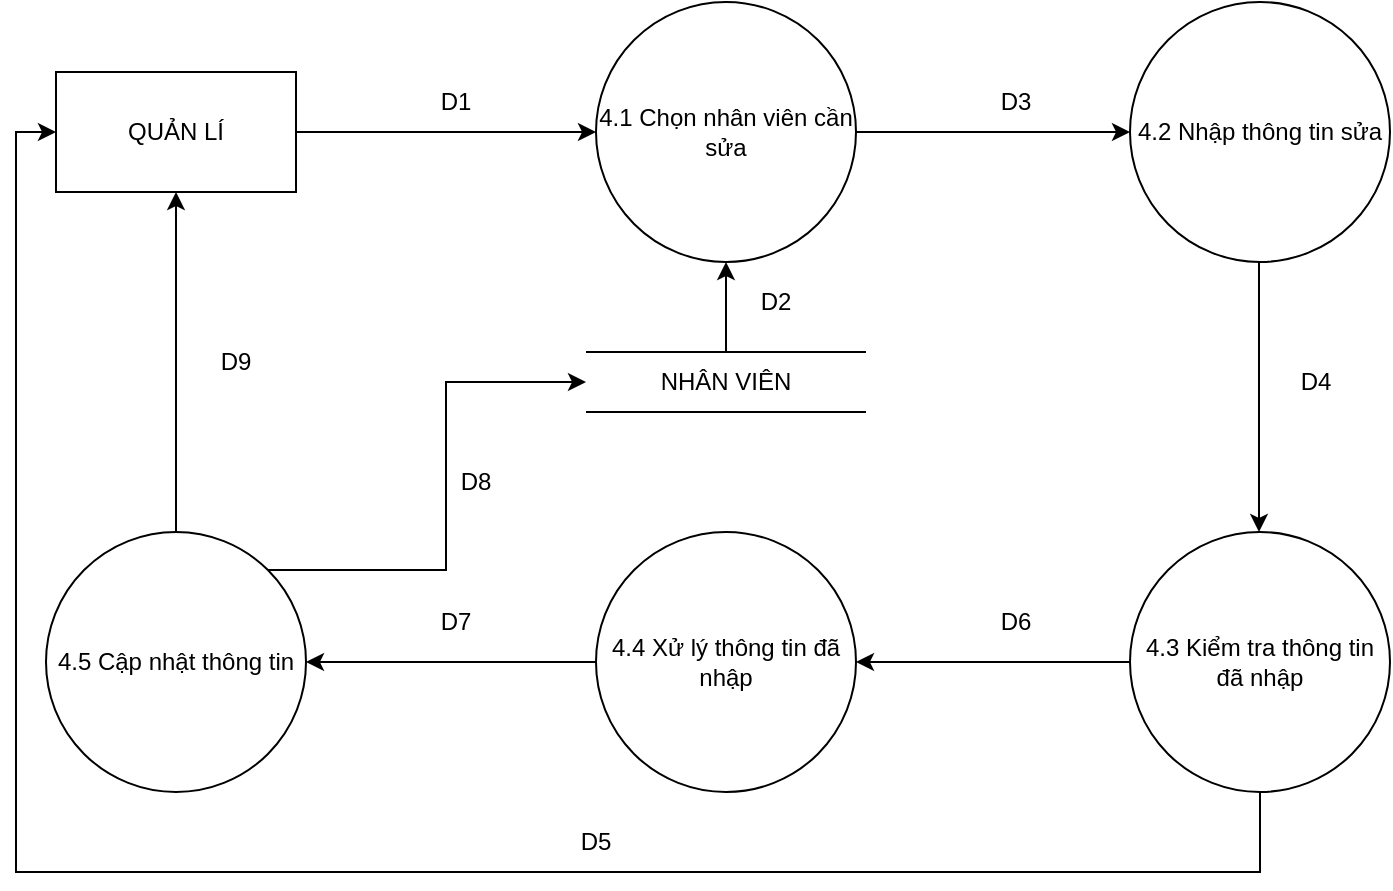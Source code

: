 <mxfile version="17.5.0" type="google"><diagram id="OgiJ-Qtx7EEqeagNBJDY" name="Page-1"><mxGraphModel grid="1" page="1" gridSize="10" guides="1" tooltips="1" connect="1" arrows="1" fold="1" pageScale="1" pageWidth="827" pageHeight="1169" math="0" shadow="0"><root><mxCell id="0"/><mxCell id="1" parent="0"/><mxCell id="c_NnmcYtIdPsgLmUWRRK-1" style="edgeStyle=orthogonalEdgeStyle;rounded=0;orthogonalLoop=1;jettySize=auto;html=1;entryX=0;entryY=0.5;entryDx=0;entryDy=0;" edge="1" parent="1" source="c_NnmcYtIdPsgLmUWRRK-2" target="c_NnmcYtIdPsgLmUWRRK-4"><mxGeometry relative="1" as="geometry"/></mxCell><mxCell id="c_NnmcYtIdPsgLmUWRRK-2" value="QUẢN LÍ" style="rounded=0;whiteSpace=wrap;html=1;" vertex="1" parent="1"><mxGeometry x="160" y="130" width="120" height="60" as="geometry"/></mxCell><mxCell id="hqYOm0bSboBJgWNKwMJt-4" style="edgeStyle=orthogonalEdgeStyle;rounded=0;orthogonalLoop=1;jettySize=auto;html=1;entryX=0;entryY=0.5;entryDx=0;entryDy=0;" edge="1" parent="1" source="c_NnmcYtIdPsgLmUWRRK-4" target="hqYOm0bSboBJgWNKwMJt-1"><mxGeometry relative="1" as="geometry"/></mxCell><mxCell id="c_NnmcYtIdPsgLmUWRRK-4" value="4.1 Chọn nhân viên cần sửa" style="ellipse;whiteSpace=wrap;html=1;aspect=fixed;" vertex="1" parent="1"><mxGeometry x="430" y="95" width="130" height="130" as="geometry"/></mxCell><mxCell id="c_NnmcYtIdPsgLmUWRRK-5" value="" style="endArrow=none;html=1;rounded=0;" edge="1" parent="1"><mxGeometry width="50" height="50" relative="1" as="geometry"><mxPoint x="425" y="270" as="sourcePoint"/><mxPoint x="565" y="270" as="targetPoint"/></mxGeometry></mxCell><mxCell id="c_NnmcYtIdPsgLmUWRRK-6" value="" style="endArrow=none;html=1;rounded=0;" edge="1" parent="1"><mxGeometry width="50" height="50" relative="1" as="geometry"><mxPoint x="425" y="300" as="sourcePoint"/><mxPoint x="565" y="300" as="targetPoint"/></mxGeometry></mxCell><mxCell id="hqYOm0bSboBJgWNKwMJt-7" style="edgeStyle=orthogonalEdgeStyle;rounded=0;orthogonalLoop=1;jettySize=auto;html=1;" edge="1" parent="1" source="c_NnmcYtIdPsgLmUWRRK-9" target="hqYOm0bSboBJgWNKwMJt-3"><mxGeometry relative="1" as="geometry"/></mxCell><mxCell id="c_NnmcYtIdPsgLmUWRRK-9" value="4.4 Xử lý thông tin đã nhập" style="ellipse;whiteSpace=wrap;html=1;aspect=fixed;" vertex="1" parent="1"><mxGeometry x="430" y="360" width="130" height="130" as="geometry"/></mxCell><mxCell id="hqYOm0bSboBJgWNKwMJt-9" style="edgeStyle=orthogonalEdgeStyle;rounded=0;orthogonalLoop=1;jettySize=auto;html=1;entryX=0.5;entryY=1;entryDx=0;entryDy=0;" edge="1" parent="1" source="c_NnmcYtIdPsgLmUWRRK-15" target="c_NnmcYtIdPsgLmUWRRK-4"><mxGeometry relative="1" as="geometry"/></mxCell><mxCell id="c_NnmcYtIdPsgLmUWRRK-15" value="NHÂN VIÊN" style="text;html=1;strokeColor=none;fillColor=none;align=center;verticalAlign=middle;whiteSpace=wrap;rounded=0;" vertex="1" parent="1"><mxGeometry x="425" y="270" width="140" height="30" as="geometry"/></mxCell><mxCell id="c_NnmcYtIdPsgLmUWRRK-16" value="D1" style="text;html=1;strokeColor=none;fillColor=none;align=center;verticalAlign=middle;whiteSpace=wrap;rounded=0;" vertex="1" parent="1"><mxGeometry x="330" y="130" width="60" height="30" as="geometry"/></mxCell><mxCell id="hqYOm0bSboBJgWNKwMJt-5" style="edgeStyle=orthogonalEdgeStyle;rounded=0;orthogonalLoop=1;jettySize=auto;html=1;" edge="1" parent="1"><mxGeometry relative="1" as="geometry"><mxPoint x="761.5" y="225" as="sourcePoint"/><mxPoint x="761.5" y="360" as="targetPoint"/></mxGeometry></mxCell><mxCell id="hqYOm0bSboBJgWNKwMJt-1" value="4.2 Nhập thông tin sửa" style="ellipse;whiteSpace=wrap;html=1;aspect=fixed;" vertex="1" parent="1"><mxGeometry x="697" y="95" width="130" height="130" as="geometry"/></mxCell><mxCell id="hqYOm0bSboBJgWNKwMJt-6" style="edgeStyle=orthogonalEdgeStyle;rounded=0;orthogonalLoop=1;jettySize=auto;html=1;entryX=1;entryY=0.5;entryDx=0;entryDy=0;" edge="1" parent="1" source="hqYOm0bSboBJgWNKwMJt-2" target="c_NnmcYtIdPsgLmUWRRK-9"><mxGeometry relative="1" as="geometry"/></mxCell><mxCell id="hqYOm0bSboBJgWNKwMJt-12" style="edgeStyle=orthogonalEdgeStyle;rounded=0;orthogonalLoop=1;jettySize=auto;html=1;entryX=0;entryY=0.5;entryDx=0;entryDy=0;" edge="1" parent="1" source="hqYOm0bSboBJgWNKwMJt-2" target="c_NnmcYtIdPsgLmUWRRK-2"><mxGeometry relative="1" as="geometry"><Array as="points"><mxPoint x="762" y="530"/><mxPoint x="140" y="530"/><mxPoint x="140" y="160"/></Array></mxGeometry></mxCell><mxCell id="hqYOm0bSboBJgWNKwMJt-2" value="4.3 Kiểm tra thông tin đã nhập" style="ellipse;whiteSpace=wrap;html=1;aspect=fixed;" vertex="1" parent="1"><mxGeometry x="697" y="360" width="130" height="130" as="geometry"/></mxCell><mxCell id="hqYOm0bSboBJgWNKwMJt-8" style="edgeStyle=orthogonalEdgeStyle;rounded=0;orthogonalLoop=1;jettySize=auto;html=1;entryX=0.5;entryY=1;entryDx=0;entryDy=0;" edge="1" parent="1" source="hqYOm0bSboBJgWNKwMJt-3" target="c_NnmcYtIdPsgLmUWRRK-2"><mxGeometry relative="1" as="geometry"/></mxCell><mxCell id="hqYOm0bSboBJgWNKwMJt-22" style="edgeStyle=orthogonalEdgeStyle;rounded=0;orthogonalLoop=1;jettySize=auto;html=1;exitX=1;exitY=0;exitDx=0;exitDy=0;entryX=0;entryY=0.5;entryDx=0;entryDy=0;" edge="1" parent="1" source="hqYOm0bSboBJgWNKwMJt-3" target="c_NnmcYtIdPsgLmUWRRK-15"><mxGeometry relative="1" as="geometry"/></mxCell><mxCell id="hqYOm0bSboBJgWNKwMJt-3" value="4.5 Cập nhật thông tin" style="ellipse;whiteSpace=wrap;html=1;aspect=fixed;" vertex="1" parent="1"><mxGeometry x="155" y="360" width="130" height="130" as="geometry"/></mxCell><mxCell id="hqYOm0bSboBJgWNKwMJt-13" value="D3" style="text;html=1;strokeColor=none;fillColor=none;align=center;verticalAlign=middle;whiteSpace=wrap;rounded=0;" vertex="1" parent="1"><mxGeometry x="610" y="130" width="60" height="30" as="geometry"/></mxCell><mxCell id="hqYOm0bSboBJgWNKwMJt-14" value="D2" style="text;html=1;strokeColor=none;fillColor=none;align=center;verticalAlign=middle;whiteSpace=wrap;rounded=0;" vertex="1" parent="1"><mxGeometry x="490" y="230" width="60" height="30" as="geometry"/></mxCell><mxCell id="hqYOm0bSboBJgWNKwMJt-15" value="D8" style="text;html=1;strokeColor=none;fillColor=none;align=center;verticalAlign=middle;whiteSpace=wrap;rounded=0;" vertex="1" parent="1"><mxGeometry x="340" y="320" width="60" height="30" as="geometry"/></mxCell><mxCell id="hqYOm0bSboBJgWNKwMJt-16" value="D4" style="text;html=1;strokeColor=none;fillColor=none;align=center;verticalAlign=middle;whiteSpace=wrap;rounded=0;" vertex="1" parent="1"><mxGeometry x="760" y="270" width="60" height="30" as="geometry"/></mxCell><mxCell id="hqYOm0bSboBJgWNKwMJt-17" value="D6" style="text;html=1;strokeColor=none;fillColor=none;align=center;verticalAlign=middle;whiteSpace=wrap;rounded=0;" vertex="1" parent="1"><mxGeometry x="610" y="390" width="60" height="30" as="geometry"/></mxCell><mxCell id="hqYOm0bSboBJgWNKwMJt-18" value="D7" style="text;html=1;strokeColor=none;fillColor=none;align=center;verticalAlign=middle;whiteSpace=wrap;rounded=0;" vertex="1" parent="1"><mxGeometry x="330" y="390" width="60" height="30" as="geometry"/></mxCell><mxCell id="hqYOm0bSboBJgWNKwMJt-19" value="D9" style="text;html=1;strokeColor=none;fillColor=none;align=center;verticalAlign=middle;whiteSpace=wrap;rounded=0;" vertex="1" parent="1"><mxGeometry x="220" y="260" width="60" height="30" as="geometry"/></mxCell><mxCell id="hqYOm0bSboBJgWNKwMJt-20" value="D5" style="text;html=1;strokeColor=none;fillColor=none;align=center;verticalAlign=middle;whiteSpace=wrap;rounded=0;" vertex="1" parent="1"><mxGeometry x="400" y="500" width="60" height="30" as="geometry"/></mxCell></root></mxGraphModel></diagram></mxfile>